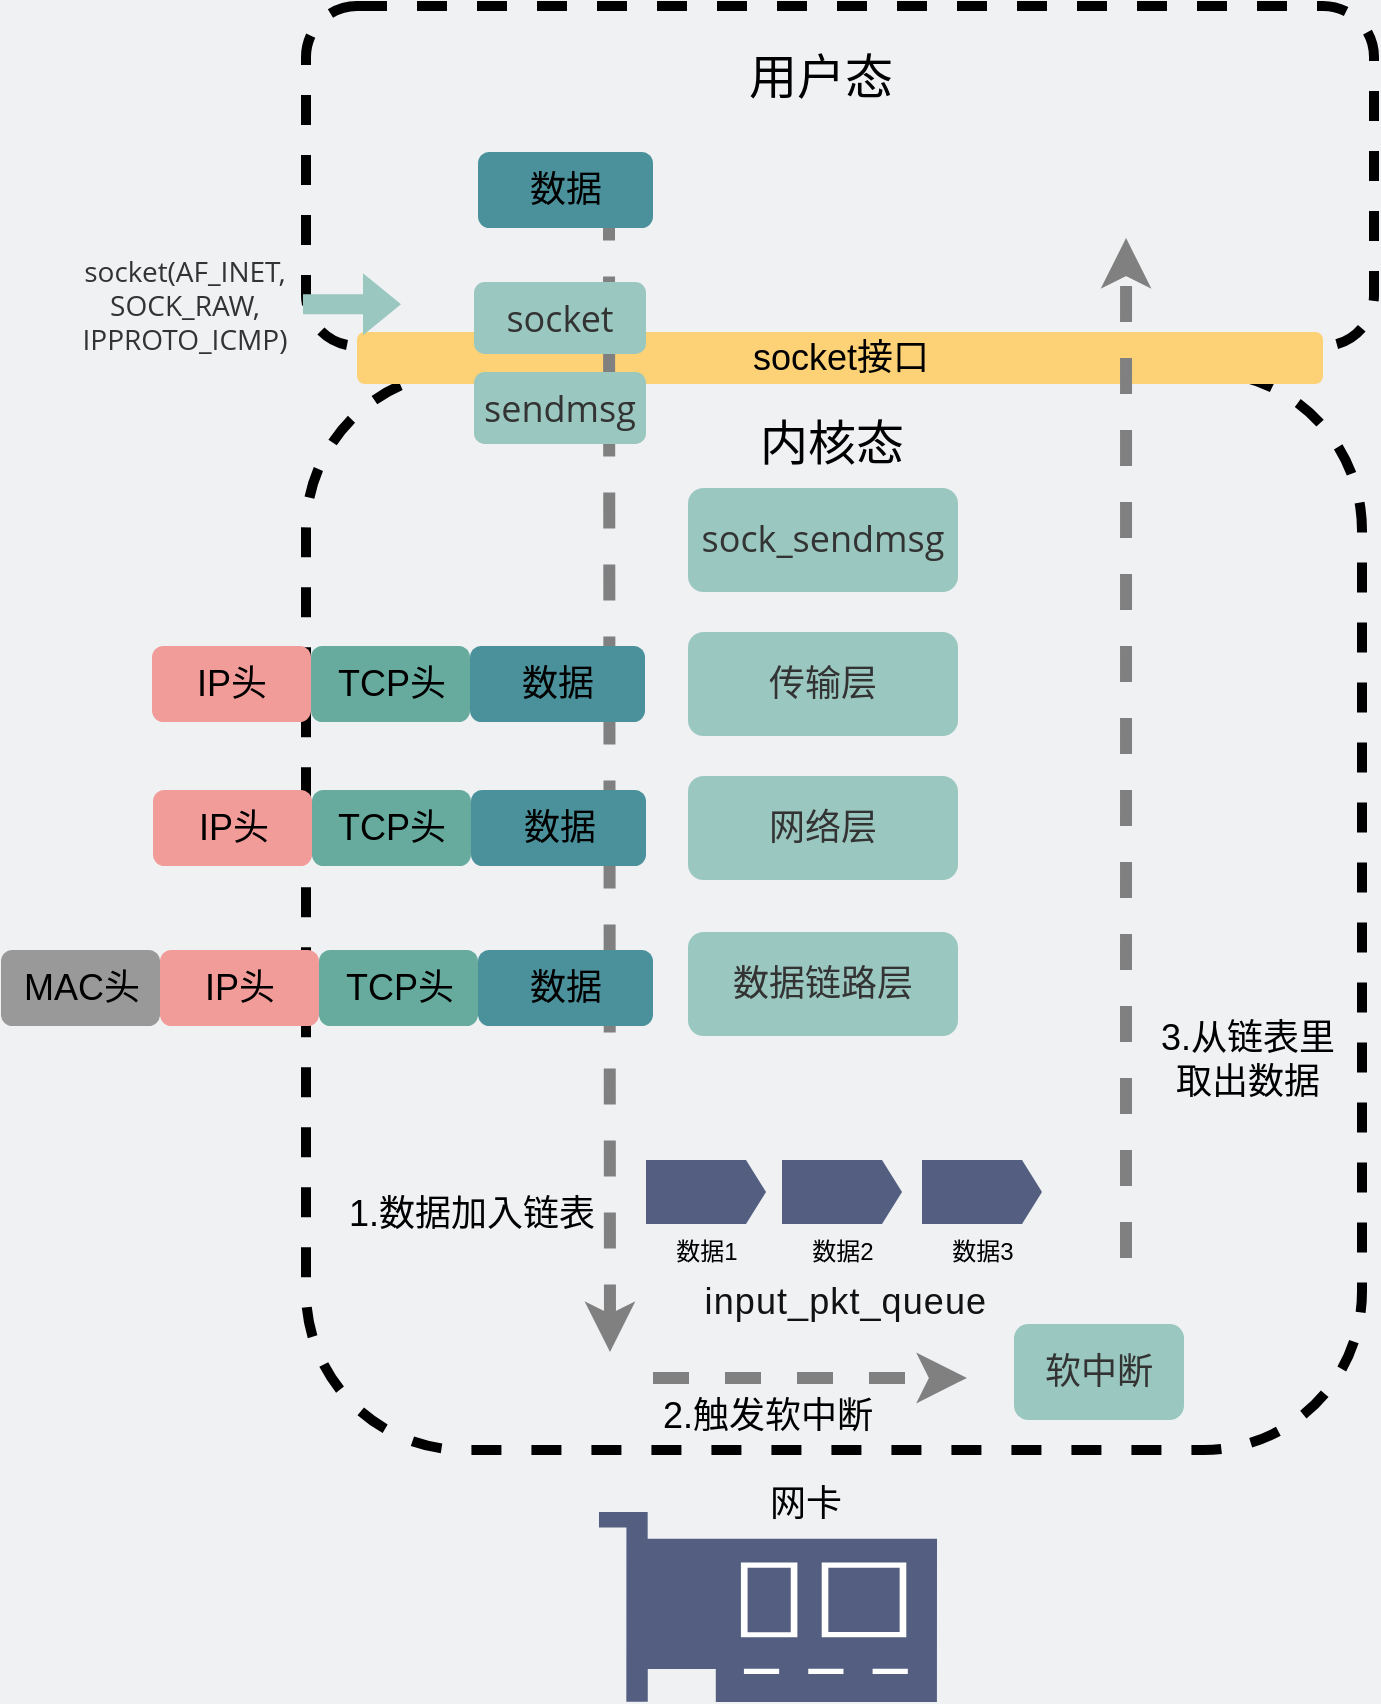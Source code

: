 <mxfile version="21.1.1" type="github">
  <diagram id="3228e29e-7158-1315-38df-8450db1d8a1d" name="Page-1">
    <mxGraphModel dx="932" dy="1582" grid="0" gridSize="10" guides="1" tooltips="1" connect="1" arrows="1" fold="1" page="1" pageScale="1" pageWidth="850" pageHeight="300" background="#EFF1F3" math="0" shadow="0">
      <root>
        <mxCell id="0" />
        <mxCell id="1" parent="0" />
        <mxCell id="Zxyhw3o_makbFYxT9f12-17" value="" style="rounded=1;whiteSpace=wrap;html=1;dashed=1;strokeWidth=5;fillColor=none;" parent="1" vertex="1">
          <mxGeometry x="158" y="-83" width="528" height="539" as="geometry" />
        </mxCell>
        <mxCell id="Zxyhw3o_makbFYxT9f12-7" value="" style="rounded=1;whiteSpace=wrap;html=1;dashed=1;strokeWidth=5;fillColor=none;" parent="1" vertex="1">
          <mxGeometry x="158" y="-266" width="534" height="170" as="geometry" />
        </mxCell>
        <mxCell id="Zxyhw3o_makbFYxT9f12-1" value="&lt;font style=&quot;font-size: 18px&quot;&gt;数据&lt;/font&gt;" style="rounded=1;whiteSpace=wrap;html=1;strokeColor=none;fillColor=#4A919B;" parent="1" vertex="1">
          <mxGeometry x="244" y="-193" width="87.5" height="38" as="geometry" />
        </mxCell>
        <mxCell id="Zxyhw3o_makbFYxT9f12-2" value="&lt;font style=&quot;font-size: 18px&quot;&gt;socket接口&lt;/font&gt;" style="rounded=1;whiteSpace=wrap;html=1;strokeColor=none;labelBackgroundColor=none;fillColor=#FDD276;" parent="1" vertex="1">
          <mxGeometry x="183.5" y="-103" width="483" height="26" as="geometry" />
        </mxCell>
        <mxCell id="Zxyhw3o_makbFYxT9f12-5" value="&lt;font style=&quot;font-size: 14px&quot;&gt;&lt;span style=&quot;color: rgb(51 , 51 , 51) ; font-family: &amp;#34;open sans&amp;#34; , &amp;#34;clear sans&amp;#34; , &amp;#34;helvetica neue&amp;#34; , &amp;#34;helvetica&amp;#34; , &amp;#34;arial&amp;#34; , sans-serif&quot;&gt;socket&lt;/span&gt;&lt;span style=&quot;color: rgb(51 , 51 , 51) ; font-family: &amp;#34;open sans&amp;#34; , &amp;#34;clear sans&amp;#34; , &amp;#34;helvetica neue&amp;#34; , &amp;#34;helvetica&amp;#34; , &amp;#34;arial&amp;#34; , sans-serif&quot;&gt;&lt;font&gt;(AF_INET, &lt;br&gt;SOCK_RAW, &lt;br&gt;IPPROTO_ICMP)&lt;/font&gt;&lt;/span&gt;&lt;/font&gt;" style="text;html=1;strokeColor=none;fillColor=none;align=center;verticalAlign=middle;whiteSpace=wrap;rounded=0;" parent="1" vertex="1">
          <mxGeometry x="43" y="-147" width="109" height="61" as="geometry" />
        </mxCell>
        <mxCell id="Zxyhw3o_makbFYxT9f12-11" value="&lt;font style=&quot;font-size: 24px&quot;&gt;用户态&lt;/font&gt;" style="text;html=1;strokeColor=none;fillColor=none;align=center;verticalAlign=middle;whiteSpace=wrap;rounded=0;dashed=1;" parent="1" vertex="1">
          <mxGeometry x="349" y="-240" width="132.5" height="20" as="geometry" />
        </mxCell>
        <mxCell id="Zxyhw3o_makbFYxT9f12-12" value="&lt;font style=&quot;font-size: 24px&quot;&gt;内核态&lt;/font&gt;" style="text;html=1;strokeColor=none;align=center;verticalAlign=middle;whiteSpace=wrap;rounded=0;dashed=1;labelBackgroundColor=none;" parent="1" vertex="1">
          <mxGeometry x="370" y="-57" width="102" height="20" as="geometry" />
        </mxCell>
        <mxCell id="Zxyhw3o_makbFYxT9f12-14" value="&lt;span style=&quot;color: rgb(51, 51, 51); font-family: &amp;quot;open sans&amp;quot;, &amp;quot;clear sans&amp;quot;, &amp;quot;helvetica neue&amp;quot;, helvetica, arial, sans-serif; font-size: 18px;&quot;&gt;&lt;font style=&quot;font-size: 18px&quot;&gt;sock_sendmsg&lt;/font&gt;&lt;/span&gt;" style="rounded=1;whiteSpace=wrap;html=1;strokeColor=none;fontSize=18;fillColor=#9AC7BF;labelBackgroundColor=none;" parent="1" vertex="1">
          <mxGeometry x="349" y="-25" width="135" height="52" as="geometry" />
        </mxCell>
        <mxCell id="Zxyhw3o_makbFYxT9f12-18" value="&lt;span style=&quot;color: rgb(51, 51, 51); font-family: &amp;quot;open sans&amp;quot;, &amp;quot;clear sans&amp;quot;, &amp;quot;helvetica neue&amp;quot;, helvetica, arial, sans-serif; font-size: 18px;&quot;&gt;&lt;font style=&quot;font-size: 18px&quot;&gt;传输层&lt;/font&gt;&lt;/span&gt;" style="rounded=1;whiteSpace=wrap;html=1;strokeColor=none;fontSize=18;fillColor=#9AC7BF;labelBackgroundColor=none;" parent="1" vertex="1">
          <mxGeometry x="349" y="47" width="135" height="52" as="geometry" />
        </mxCell>
        <mxCell id="Zxyhw3o_makbFYxT9f12-19" value="&lt;span style=&quot;color: rgb(51, 51, 51); font-family: &amp;quot;open sans&amp;quot;, &amp;quot;clear sans&amp;quot;, &amp;quot;helvetica neue&amp;quot;, helvetica, arial, sans-serif; font-size: 18px;&quot;&gt;网络层&lt;/span&gt;" style="rounded=1;whiteSpace=wrap;html=1;strokeColor=none;fontSize=18;fillColor=#9AC7BF;labelBackgroundColor=none;" parent="1" vertex="1">
          <mxGeometry x="349" y="119" width="135" height="52" as="geometry" />
        </mxCell>
        <mxCell id="Zxyhw3o_makbFYxT9f12-21" value="&lt;span style=&quot;color: rgb(51, 51, 51); font-family: &amp;quot;open sans&amp;quot;, &amp;quot;clear sans&amp;quot;, &amp;quot;helvetica neue&amp;quot;, helvetica, arial, sans-serif; font-size: 18px;&quot;&gt;数据链路层&lt;/span&gt;" style="rounded=1;whiteSpace=wrap;html=1;strokeColor=none;fontSize=18;fillColor=#9AC7BF;labelBackgroundColor=none;" parent="1" vertex="1">
          <mxGeometry x="349" y="197" width="135" height="52" as="geometry" />
        </mxCell>
        <mxCell id="Zxyhw3o_makbFYxT9f12-22" value="" style="pointerEvents=1;shadow=0;dashed=0;html=1;strokeColor=none;labelPosition=center;verticalLabelPosition=bottom;verticalAlign=top;align=center;outlineConnect=0;shape=mxgraph.veeam2.network_card;fillColor=#535E80;" parent="1" vertex="1">
          <mxGeometry x="304.5" y="487" width="169" height="95" as="geometry" />
        </mxCell>
        <mxCell id="Zxyhw3o_makbFYxT9f12-28" value="网卡" style="text;html=1;strokeColor=none;fillColor=none;align=center;verticalAlign=middle;whiteSpace=wrap;rounded=0;dashed=1;dashPattern=1 1;fontSize=18;" parent="1" vertex="1">
          <mxGeometry x="354.5" y="471" width="106" height="24" as="geometry" />
        </mxCell>
        <mxCell id="Zxyhw3o_makbFYxT9f12-6" value="" style="shape=flexArrow;endArrow=classic;html=1;strokeColor=none;fillColor=#9AC7BF;labelBackgroundColor=none;" parent="1" edge="1">
          <mxGeometry width="50" height="50" relative="1" as="geometry">
            <mxPoint x="156" y="-116.92" as="sourcePoint" />
            <mxPoint x="206" y="-116.92" as="targetPoint" />
          </mxGeometry>
        </mxCell>
        <mxCell id="Zxyhw3o_makbFYxT9f12-43" value="" style="endArrow=none;dashed=1;html=1;labelBackgroundColor=none;fontSize=18;fontColor=#9AC7BF;fillColor=#9AC7BF;startArrow=classic;startFill=1;strokeWidth=6;strokeColor=#808080;" parent="1" edge="1">
          <mxGeometry width="50" height="50" relative="1" as="geometry">
            <mxPoint x="310" y="407" as="sourcePoint" />
            <mxPoint x="309.5" y="-155" as="targetPoint" />
          </mxGeometry>
        </mxCell>
        <mxCell id="Zxyhw3o_makbFYxT9f12-48" value="&lt;font style=&quot;font-size: 18px&quot;&gt;数据&lt;/font&gt;" style="rounded=1;whiteSpace=wrap;html=1;strokeColor=none;fillColor=#4A919B;" parent="1" vertex="1">
          <mxGeometry x="240.5" y="126" width="87.5" height="38" as="geometry" />
        </mxCell>
        <mxCell id="Zxyhw3o_makbFYxT9f12-49" value="&lt;font style=&quot;font-size: 18px&quot;&gt;TCP头&lt;/font&gt;" style="rounded=1;whiteSpace=wrap;html=1;strokeColor=none;fillColor=#67AB9F;" parent="1" vertex="1">
          <mxGeometry x="161" y="126" width="79.5" height="38" as="geometry" />
        </mxCell>
        <mxCell id="Zxyhw3o_makbFYxT9f12-53" value="&lt;font style=&quot;font-size: 18px&quot;&gt;IP头&lt;/font&gt;" style="rounded=1;whiteSpace=wrap;html=1;strokeColor=none;fillColor=#F19C99;" parent="1" vertex="1">
          <mxGeometry x="81.5" y="126" width="79.5" height="38" as="geometry" />
        </mxCell>
        <mxCell id="Zxyhw3o_makbFYxT9f12-54" value="&lt;font style=&quot;font-size: 18px&quot;&gt;数据&lt;/font&gt;" style="rounded=1;whiteSpace=wrap;html=1;strokeColor=none;fillColor=#4A919B;" parent="1" vertex="1">
          <mxGeometry x="244" y="206" width="87.5" height="38" as="geometry" />
        </mxCell>
        <mxCell id="Zxyhw3o_makbFYxT9f12-55" value="&lt;font style=&quot;font-size: 18px&quot;&gt;TCP头&lt;/font&gt;" style="rounded=1;whiteSpace=wrap;html=1;strokeColor=none;fillColor=#67AB9F;" parent="1" vertex="1">
          <mxGeometry x="164.5" y="206" width="79.5" height="38" as="geometry" />
        </mxCell>
        <mxCell id="Zxyhw3o_makbFYxT9f12-56" value="&lt;font style=&quot;font-size: 18px&quot;&gt;IP头&lt;/font&gt;" style="rounded=1;whiteSpace=wrap;html=1;strokeColor=none;fillColor=#F19C99;" parent="1" vertex="1">
          <mxGeometry x="85" y="206" width="79.5" height="38" as="geometry" />
        </mxCell>
        <mxCell id="Zxyhw3o_makbFYxT9f12-57" value="&lt;font style=&quot;font-size: 18px&quot;&gt;MAC头&lt;/font&gt;" style="rounded=1;whiteSpace=wrap;html=1;strokeColor=none;fillColor=#999999;" parent="1" vertex="1">
          <mxGeometry x="5.5" y="206" width="79.5" height="38" as="geometry" />
        </mxCell>
        <mxCell id="Zxyhw3o_makbFYxT9f12-3" value="&lt;span style=&quot;color: rgb(51, 51, 51); font-family: &amp;quot;open sans&amp;quot;, &amp;quot;clear sans&amp;quot;, &amp;quot;helvetica neue&amp;quot;, helvetica, arial, sans-serif;&quot;&gt;&lt;font style=&quot;font-size: 18px&quot;&gt;sendmsg&lt;/font&gt;&lt;/span&gt;" style="rounded=1;whiteSpace=wrap;html=1;strokeColor=none;fillColor=#9AC7BF;labelBackgroundColor=none;" parent="1" vertex="1">
          <mxGeometry x="242" y="-83" width="86" height="36" as="geometry" />
        </mxCell>
        <mxCell id="Zxyhw3o_makbFYxT9f12-4" value="&lt;span style=&quot;color: rgb(51, 51, 51); font-family: &amp;quot;open sans&amp;quot;, &amp;quot;clear sans&amp;quot;, &amp;quot;helvetica neue&amp;quot;, helvetica, arial, sans-serif;&quot;&gt;&lt;font style=&quot;font-size: 18px&quot;&gt;socket&lt;/font&gt;&lt;/span&gt;" style="rounded=1;whiteSpace=wrap;html=1;strokeColor=none;fillColor=#9AC7BF;labelBackgroundColor=none;" parent="1" vertex="1">
          <mxGeometry x="242" y="-128" width="86" height="36" as="geometry" />
        </mxCell>
        <mxCell id="Q3Be5SUDkI5A6VXG5GKD-8" value="数据1" style="shape=mxgraph.arrows2.arrow;verticalLabelPosition=bottom;shadow=0;dashed=0;align=center;html=1;verticalAlign=top;strokeWidth=1;dy=0;dx=10;notch=0;sketch=0;strokeColor=none;fillColor=#535E80;" parent="1" vertex="1">
          <mxGeometry x="328" y="311" width="60" height="32" as="geometry" />
        </mxCell>
        <mxCell id="Q3Be5SUDkI5A6VXG5GKD-9" value="&lt;span style=&quot;font-family: , &amp;#34;simsun&amp;#34; ; font-size: 12px ; background-color: inherit ; color: rgb(18 , 18 , 18) ; letter-spacing: 0.544px ; text-align: justify&quot;&gt;&amp;nbsp;&lt;/span&gt;&lt;span style=&quot;font-family: , &amp;#34;simsun&amp;#34; ; background-color: inherit ; color: rgb(18 , 18 , 18) ; letter-spacing: 0.544px ; text-align: justify&quot;&gt;&lt;font style=&quot;font-size: 18px&quot;&gt;input_pkt_queue&lt;/font&gt;&lt;/span&gt;" style="text;html=1;strokeColor=none;fillColor=none;align=center;verticalAlign=middle;whiteSpace=wrap;rounded=0;dashed=1;dashPattern=1 1;fontSize=18;" parent="1" vertex="1">
          <mxGeometry x="350" y="367" width="152" height="29.09" as="geometry" />
        </mxCell>
        <mxCell id="Q3Be5SUDkI5A6VXG5GKD-11" value="数据2" style="shape=mxgraph.arrows2.arrow;verticalLabelPosition=bottom;shadow=0;dashed=0;align=center;html=1;verticalAlign=top;strokeWidth=1;dy=0;dx=10;notch=0;sketch=0;strokeColor=none;fillColor=#535E80;" parent="1" vertex="1">
          <mxGeometry x="396" y="311" width="60" height="32" as="geometry" />
        </mxCell>
        <mxCell id="Q3Be5SUDkI5A6VXG5GKD-12" value="数据3" style="shape=mxgraph.arrows2.arrow;verticalLabelPosition=bottom;shadow=0;dashed=0;align=center;html=1;verticalAlign=top;strokeWidth=1;dy=0;dx=10;notch=0;sketch=0;strokeColor=none;fillColor=#535E80;" parent="1" vertex="1">
          <mxGeometry x="466" y="311" width="60" height="32" as="geometry" />
        </mxCell>
        <mxCell id="Q3Be5SUDkI5A6VXG5GKD-16" value="&lt;span style=&quot;color: rgb(51 , 51 , 51) ; font-family: &amp;#34;open sans&amp;#34; , &amp;#34;clear sans&amp;#34; , &amp;#34;helvetica neue&amp;#34; , &amp;#34;helvetica&amp;#34; , &amp;#34;arial&amp;#34; , sans-serif ; font-size: 18px&quot;&gt;软中断&lt;/span&gt;" style="rounded=1;whiteSpace=wrap;html=1;strokeColor=none;fontSize=18;fillColor=#9AC7BF;labelBackgroundColor=none;" parent="1" vertex="1">
          <mxGeometry x="512" y="393.0" width="85" height="48" as="geometry" />
        </mxCell>
        <mxCell id="Q3Be5SUDkI5A6VXG5GKD-17" value="&lt;font style=&quot;font-size: 18px&quot;&gt;1.数据加入链表&lt;/font&gt;" style="text;html=1;strokeColor=none;fillColor=none;align=center;verticalAlign=middle;whiteSpace=wrap;rounded=0;sketch=0;" parent="1" vertex="1">
          <mxGeometry x="178" y="321" width="126" height="34" as="geometry" />
        </mxCell>
        <mxCell id="Q3Be5SUDkI5A6VXG5GKD-18" value="&lt;font style=&quot;font-size: 18px&quot;&gt;2.触发软中断&lt;/font&gt;" style="text;html=1;strokeColor=none;fillColor=none;align=center;verticalAlign=middle;whiteSpace=wrap;rounded=0;sketch=0;" parent="1" vertex="1">
          <mxGeometry x="326" y="422" width="126" height="34" as="geometry" />
        </mxCell>
        <mxCell id="Q3Be5SUDkI5A6VXG5GKD-19" value="" style="endArrow=classic;html=1;strokeWidth=6;dashed=1;strokeColor=#808080;" parent="1" edge="1">
          <mxGeometry width="50" height="50" relative="1" as="geometry">
            <mxPoint x="331.5" y="420" as="sourcePoint" />
            <mxPoint x="488.5" y="420" as="targetPoint" />
          </mxGeometry>
        </mxCell>
        <mxCell id="Q3Be5SUDkI5A6VXG5GKD-15" value="" style="endArrow=classic;dashed=1;html=1;labelBackgroundColor=none;fontSize=18;fontColor=#9AC7BF;fillColor=#9AC7BF;startArrow=none;startFill=0;strokeWidth=6;strokeColor=#808080;endFill=1;exitX=0.731;exitY=0.755;exitDx=0;exitDy=0;exitPerimeter=0;" parent="1" edge="1">
          <mxGeometry width="50" height="50" relative="1" as="geometry">
            <mxPoint x="567.998" y="359.945" as="sourcePoint" />
            <mxPoint x="568.03" y="-150.0" as="targetPoint" />
          </mxGeometry>
        </mxCell>
        <mxCell id="Q3Be5SUDkI5A6VXG5GKD-20" value="&lt;font style=&quot;font-size: 18px&quot;&gt;3.从链表里&lt;br&gt;取出数据&lt;/font&gt;" style="text;html=1;strokeColor=none;fillColor=none;align=center;verticalAlign=middle;whiteSpace=wrap;rounded=0;sketch=0;" parent="1" vertex="1">
          <mxGeometry x="566" y="244" width="126" height="34" as="geometry" />
        </mxCell>
        <mxCell id="ia73wWN4k8IVuVpshbpb-1" value="&lt;font style=&quot;font-size: 18px&quot;&gt;数据&lt;/font&gt;" style="rounded=1;whiteSpace=wrap;html=1;strokeColor=none;fillColor=#4A919B;" vertex="1" parent="1">
          <mxGeometry x="240" y="54" width="87.5" height="38" as="geometry" />
        </mxCell>
        <mxCell id="ia73wWN4k8IVuVpshbpb-2" value="&lt;font style=&quot;font-size: 18px&quot;&gt;TCP头&lt;/font&gt;" style="rounded=1;whiteSpace=wrap;html=1;strokeColor=none;fillColor=#67AB9F;" vertex="1" parent="1">
          <mxGeometry x="160.5" y="54" width="79.5" height="38" as="geometry" />
        </mxCell>
        <mxCell id="ia73wWN4k8IVuVpshbpb-3" value="&lt;font style=&quot;font-size: 18px&quot;&gt;IP头&lt;/font&gt;" style="rounded=1;whiteSpace=wrap;html=1;strokeColor=none;fillColor=#F19C99;" vertex="1" parent="1">
          <mxGeometry x="81" y="54" width="79.5" height="38" as="geometry" />
        </mxCell>
      </root>
    </mxGraphModel>
  </diagram>
</mxfile>
